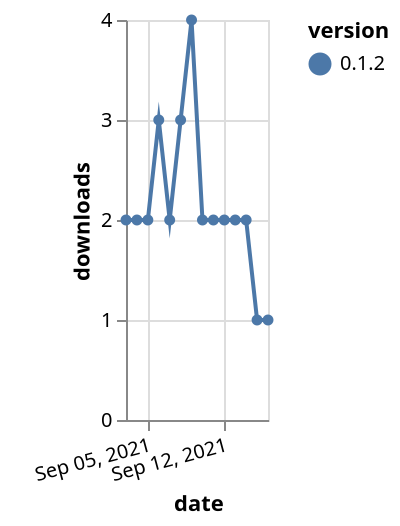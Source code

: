 {"$schema": "https://vega.github.io/schema/vega-lite/v5.json", "description": "A simple bar chart with embedded data.", "data": {"values": [{"date": "2021-09-03", "total": 2984, "delta": 2, "version": "0.1.2"}, {"date": "2021-09-04", "total": 2986, "delta": 2, "version": "0.1.2"}, {"date": "2021-09-05", "total": 2988, "delta": 2, "version": "0.1.2"}, {"date": "2021-09-06", "total": 2991, "delta": 3, "version": "0.1.2"}, {"date": "2021-09-07", "total": 2993, "delta": 2, "version": "0.1.2"}, {"date": "2021-09-08", "total": 2996, "delta": 3, "version": "0.1.2"}, {"date": "2021-09-09", "total": 3000, "delta": 4, "version": "0.1.2"}, {"date": "2021-09-10", "total": 3002, "delta": 2, "version": "0.1.2"}, {"date": "2021-09-11", "total": 3004, "delta": 2, "version": "0.1.2"}, {"date": "2021-09-12", "total": 3006, "delta": 2, "version": "0.1.2"}, {"date": "2021-09-13", "total": 3008, "delta": 2, "version": "0.1.2"}, {"date": "2021-09-14", "total": 3010, "delta": 2, "version": "0.1.2"}, {"date": "2021-09-15", "total": 3011, "delta": 1, "version": "0.1.2"}, {"date": "2021-09-16", "total": 3012, "delta": 1, "version": "0.1.2"}]}, "width": "container", "mark": {"type": "line", "point": {"filled": true}}, "encoding": {"x": {"field": "date", "type": "temporal", "timeUnit": "yearmonthdate", "title": "date", "axis": {"labelAngle": -15}}, "y": {"field": "delta", "type": "quantitative", "title": "downloads"}, "color": {"field": "version", "type": "nominal"}, "tooltip": {"field": "delta"}}}
